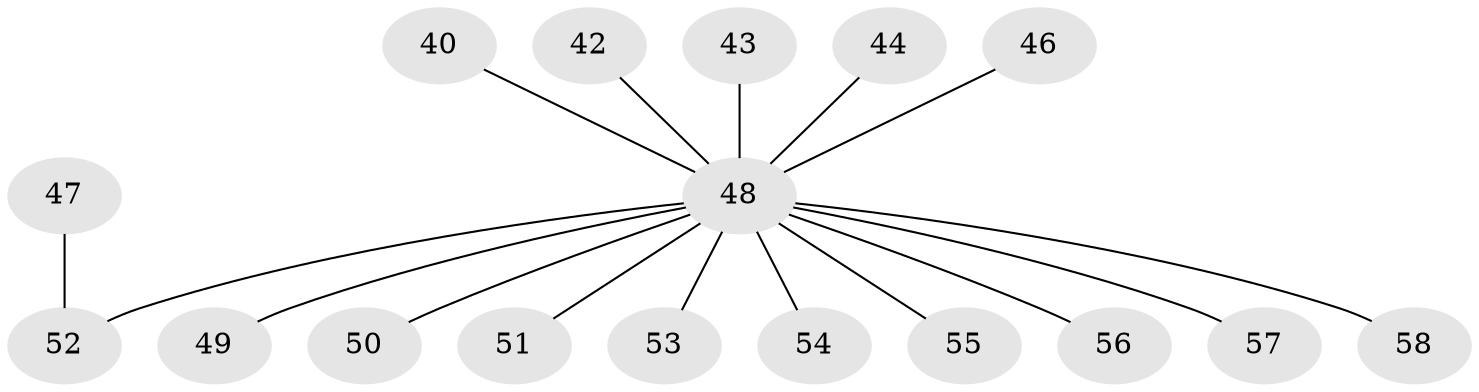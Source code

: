 // original degree distribution, {5: 0.034482758620689655, 4: 0.034482758620689655, 3: 0.1724137931034483, 1: 0.5172413793103449, 2: 0.20689655172413793, 6: 0.034482758620689655}
// Generated by graph-tools (version 1.1) at 2025/56/03/04/25 21:56:13]
// undirected, 17 vertices, 16 edges
graph export_dot {
graph [start="1"]
  node [color=gray90,style=filled];
  40;
  42;
  43;
  44;
  46;
  47;
  48 [super="+19+21+28+14+15+18+23+36+30+31+33+34+39+45"];
  49;
  50;
  51 [super="+35+37"];
  52 [super="+27"];
  53;
  54;
  55;
  56 [super="+38"];
  57;
  58;
  40 -- 48;
  42 -- 48;
  43 -- 48;
  44 -- 48;
  46 -- 48;
  47 -- 52;
  48 -- 58;
  48 -- 50;
  48 -- 52;
  48 -- 53;
  48 -- 51;
  48 -- 49;
  48 -- 54;
  48 -- 55;
  48 -- 57;
  48 -- 56;
}
